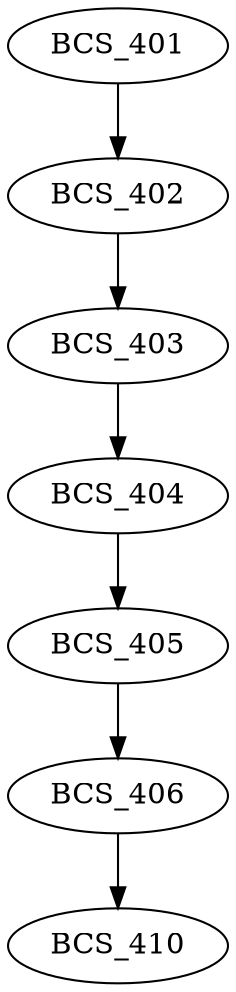 digraph G {
    edge [color=black];
    BCS_401 -> BCS_402;
    edge [color=black];
    BCS_402 -> BCS_403;
    edge [color=black];
    BCS_403 -> BCS_404;
    edge [color=black];
    BCS_404 -> BCS_405;
    edge [color=black];
    BCS_405 -> BCS_406;
    edge [color=black];
    BCS_406 -> BCS_410;
}
